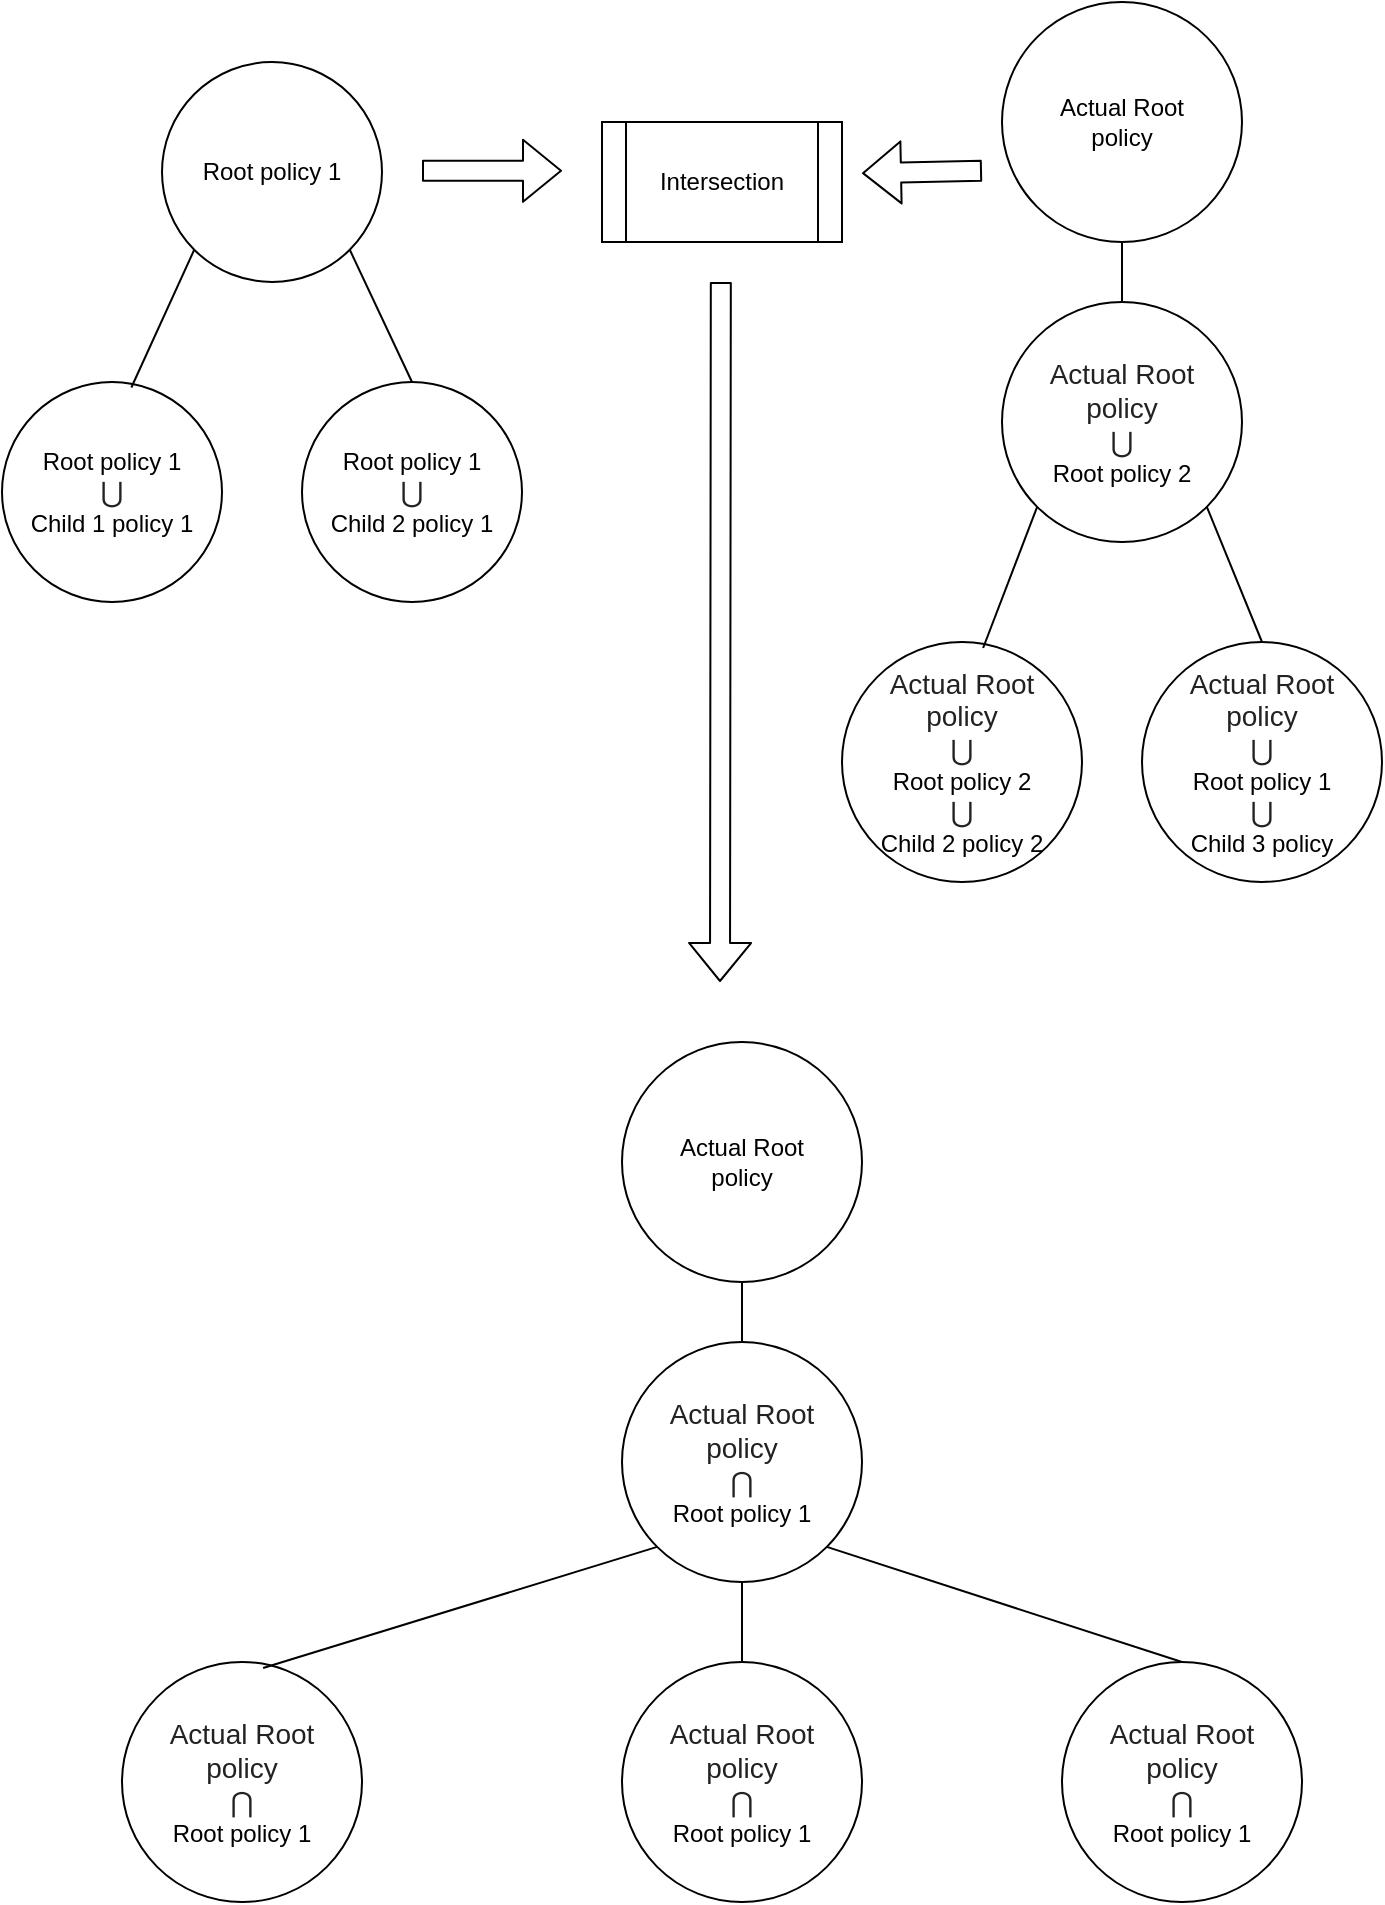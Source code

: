 <mxfile version="13.3.0" type="device"><diagram id="QmGGEbqOcb18BCFDX1Uo" name="Page-1"><mxGraphModel dx="1673" dy="868" grid="1" gridSize="10" guides="1" tooltips="1" connect="1" arrows="1" fold="1" page="1" pageScale="1" pageWidth="750" pageHeight="969" math="0" shadow="0"><root><mxCell id="0"/><mxCell id="1" parent="0"/><mxCell id="eE7NKGhSVPwPUiJNNFoV-65" value="Root policy 1" style="ellipse;whiteSpace=wrap;html=1;aspect=fixed;" vertex="1" parent="1"><mxGeometry x="100" y="30" width="110" height="110" as="geometry"/></mxCell><mxCell id="eE7NKGhSVPwPUiJNNFoV-66" value="Root policy 1&lt;br&gt;&lt;span style=&quot;color: rgb(34 , 34 , 34) ; font-family: &amp;#34;arial&amp;#34; , sans-serif ; font-size: 14px ; text-align: left ; background-color: rgb(255 , 255 , 255)&quot;&gt;⋃&lt;/span&gt;&lt;br&gt;Child 1 policy 1&lt;br&gt;" style="ellipse;whiteSpace=wrap;html=1;aspect=fixed;" vertex="1" parent="1"><mxGeometry x="20" y="190" width="110" height="110" as="geometry"/></mxCell><mxCell id="eE7NKGhSVPwPUiJNNFoV-67" value="Root policy 1&lt;br&gt;&lt;span style=&quot;color: rgb(34 , 34 , 34) ; font-family: &amp;#34;arial&amp;#34; , sans-serif ; font-size: 14px ; text-align: left ; background-color: rgb(255 , 255 , 255)&quot;&gt;⋃&lt;/span&gt;&lt;br&gt;Child 2 policy 1" style="ellipse;whiteSpace=wrap;html=1;aspect=fixed;" vertex="1" parent="1"><mxGeometry x="170" y="190" width="110" height="110" as="geometry"/></mxCell><mxCell id="eE7NKGhSVPwPUiJNNFoV-68" value="" style="endArrow=none;html=1;entryX=0;entryY=1;entryDx=0;entryDy=0;exitX=0.588;exitY=0.025;exitDx=0;exitDy=0;exitPerimeter=0;" edge="1" parent="1" source="eE7NKGhSVPwPUiJNNFoV-66" target="eE7NKGhSVPwPUiJNNFoV-65"><mxGeometry width="50" height="50" relative="1" as="geometry"><mxPoint x="180" y="272" as="sourcePoint"/><mxPoint x="230" y="222" as="targetPoint"/></mxGeometry></mxCell><mxCell id="eE7NKGhSVPwPUiJNNFoV-69" value="" style="endArrow=none;html=1;entryX=1;entryY=1;entryDx=0;entryDy=0;exitX=0.5;exitY=0;exitDx=0;exitDy=0;" edge="1" parent="1" source="eE7NKGhSVPwPUiJNNFoV-67" target="eE7NKGhSVPwPUiJNNFoV-65"><mxGeometry width="50" height="50" relative="1" as="geometry"><mxPoint x="67.04" y="174" as="sourcePoint"/><mxPoint x="111.716" y="90.284" as="targetPoint"/></mxGeometry></mxCell><mxCell id="eE7NKGhSVPwPUiJNNFoV-117" value="&lt;span style=&quot;color: rgb(34 , 34 , 34) ; font-family: &amp;#34;arial&amp;#34; , sans-serif ; font-size: 14px ; text-align: left ; background-color: rgb(255 , 255 , 255)&quot;&gt;Actual Root&lt;br&gt;policy&lt;br&gt;⋃&lt;/span&gt;&lt;br&gt;Root policy 2" style="ellipse;whiteSpace=wrap;html=1;aspect=fixed;" vertex="1" parent="1"><mxGeometry x="520" y="150" width="120" height="120" as="geometry"/></mxCell><mxCell id="eE7NKGhSVPwPUiJNNFoV-118" value="&lt;span style=&quot;color: rgb(34 , 34 , 34) ; font-family: &amp;#34;arial&amp;#34; , sans-serif ; font-size: 14px ; text-align: left ; background-color: rgb(255 , 255 , 255)&quot;&gt;Actual Root&lt;br&gt;policy&lt;br&gt;⋃&lt;/span&gt;&lt;br&gt;Root policy 2&lt;br&gt;&lt;span style=&quot;color: rgb(34 , 34 , 34) ; font-family: &amp;#34;arial&amp;#34; , sans-serif ; font-size: 14px ; text-align: left ; background-color: rgb(255 , 255 , 255)&quot;&gt;⋃&lt;/span&gt;&lt;br&gt;Child 2 policy 2" style="ellipse;whiteSpace=wrap;html=1;aspect=fixed;" vertex="1" parent="1"><mxGeometry x="440" y="320" width="120" height="120" as="geometry"/></mxCell><mxCell id="eE7NKGhSVPwPUiJNNFoV-119" value="&lt;span style=&quot;color: rgb(34 , 34 , 34) ; font-family: &amp;#34;arial&amp;#34; , sans-serif ; font-size: 14px ; text-align: left ; background-color: rgb(255 , 255 , 255)&quot;&gt;Actual Root&lt;br&gt;policy&lt;br&gt;⋃&lt;/span&gt;&lt;br&gt;Root policy 1&lt;br&gt;&lt;span style=&quot;color: rgb(34 , 34 , 34) ; font-family: &amp;#34;arial&amp;#34; , sans-serif ; font-size: 14px ; text-align: left ; background-color: rgb(255 , 255 , 255)&quot;&gt;⋃&lt;/span&gt;&lt;br&gt;Child 3 policy" style="ellipse;whiteSpace=wrap;html=1;aspect=fixed;" vertex="1" parent="1"><mxGeometry x="590" y="320" width="120" height="120" as="geometry"/></mxCell><mxCell id="eE7NKGhSVPwPUiJNNFoV-120" value="" style="endArrow=none;html=1;entryX=0;entryY=1;entryDx=0;entryDy=0;exitX=0.588;exitY=0.025;exitDx=0;exitDy=0;exitPerimeter=0;" edge="1" parent="1" source="eE7NKGhSVPwPUiJNNFoV-118" target="eE7NKGhSVPwPUiJNNFoV-117"><mxGeometry width="50" height="50" relative="1" as="geometry"><mxPoint x="600" y="402" as="sourcePoint"/><mxPoint x="650" y="352" as="targetPoint"/></mxGeometry></mxCell><mxCell id="eE7NKGhSVPwPUiJNNFoV-121" value="" style="endArrow=none;html=1;entryX=1;entryY=1;entryDx=0;entryDy=0;exitX=0.5;exitY=0;exitDx=0;exitDy=0;" edge="1" parent="1" source="eE7NKGhSVPwPUiJNNFoV-119" target="eE7NKGhSVPwPUiJNNFoV-117"><mxGeometry width="50" height="50" relative="1" as="geometry"><mxPoint x="487.04" y="304" as="sourcePoint"/><mxPoint x="531.716" y="220.284" as="targetPoint"/></mxGeometry></mxCell><mxCell id="eE7NKGhSVPwPUiJNNFoV-122" value="Actual Root&lt;br&gt;policy" style="ellipse;whiteSpace=wrap;html=1;aspect=fixed;" vertex="1" parent="1"><mxGeometry x="520" width="120" height="120" as="geometry"/></mxCell><mxCell id="eE7NKGhSVPwPUiJNNFoV-123" value="" style="endArrow=none;html=1;entryX=0.5;entryY=1;entryDx=0;entryDy=0;exitX=0.5;exitY=0;exitDx=0;exitDy=0;" edge="1" parent="1" source="eE7NKGhSVPwPUiJNNFoV-117" target="eE7NKGhSVPwPUiJNNFoV-122"><mxGeometry width="50" height="50" relative="1" as="geometry"><mxPoint x="320" y="410" as="sourcePoint"/><mxPoint x="370" y="360" as="targetPoint"/></mxGeometry></mxCell><mxCell id="eE7NKGhSVPwPUiJNNFoV-124" value="&lt;span style=&quot;color: rgb(34 , 34 , 34) ; font-family: &amp;#34;arial&amp;#34; , sans-serif ; font-size: 14px ; text-align: left ; background-color: rgb(255 , 255 , 255)&quot;&gt;Actual Root&lt;br&gt;policy&lt;/span&gt;&lt;br&gt;&lt;span style=&quot;color: rgb(34 , 34 , 34) ; font-family: &amp;#34;arial&amp;#34; , sans-serif ; font-size: 14px ; text-align: left ; background-color: rgb(255 , 255 , 255)&quot;&gt;⋂&lt;br&gt;&lt;/span&gt;Root policy 1" style="ellipse;whiteSpace=wrap;html=1;aspect=fixed;" vertex="1" parent="1"><mxGeometry x="330" y="670" width="120" height="120" as="geometry"/></mxCell><mxCell id="eE7NKGhSVPwPUiJNNFoV-125" value="&lt;span style=&quot;color: rgb(34 , 34 , 34) ; font-family: &amp;#34;arial&amp;#34; , sans-serif ; font-size: 14px ; text-align: left ; background-color: rgb(255 , 255 , 255)&quot;&gt;Actual Root&lt;br&gt;policy&lt;/span&gt;&lt;br&gt;&lt;span style=&quot;color: rgb(34 , 34 , 34) ; font-family: &amp;#34;arial&amp;#34; , sans-serif ; font-size: 14px ; text-align: left ; background-color: rgb(255 , 255 , 255)&quot;&gt;⋂&lt;br&gt;&lt;/span&gt;Root policy 1" style="ellipse;whiteSpace=wrap;html=1;aspect=fixed;" vertex="1" parent="1"><mxGeometry x="80" y="830" width="120" height="120" as="geometry"/></mxCell><mxCell id="eE7NKGhSVPwPUiJNNFoV-126" value="&lt;span style=&quot;color: rgb(34 , 34 , 34) ; font-family: &amp;#34;arial&amp;#34; , sans-serif ; font-size: 14px ; text-align: left ; background-color: rgb(255 , 255 , 255)&quot;&gt;Actual Root&lt;br&gt;policy&lt;br&gt;&lt;/span&gt;&lt;span style=&quot;color: rgb(34 , 34 , 34) ; font-family: &amp;#34;arial&amp;#34; , sans-serif ; font-size: 14px ; text-align: left ; background-color: rgb(255 , 255 , 255)&quot;&gt;⋂&lt;br&gt;&lt;/span&gt;Root policy 1" style="ellipse;whiteSpace=wrap;html=1;aspect=fixed;" vertex="1" parent="1"><mxGeometry x="550" y="830" width="120" height="120" as="geometry"/></mxCell><mxCell id="eE7NKGhSVPwPUiJNNFoV-127" value="" style="endArrow=none;html=1;entryX=0;entryY=1;entryDx=0;entryDy=0;exitX=0.588;exitY=0.025;exitDx=0;exitDy=0;exitPerimeter=0;" edge="1" parent="1" source="eE7NKGhSVPwPUiJNNFoV-125" target="eE7NKGhSVPwPUiJNNFoV-124"><mxGeometry width="50" height="50" relative="1" as="geometry"><mxPoint x="410" y="922" as="sourcePoint"/><mxPoint x="460" y="872" as="targetPoint"/></mxGeometry></mxCell><mxCell id="eE7NKGhSVPwPUiJNNFoV-128" value="" style="endArrow=none;html=1;entryX=1;entryY=1;entryDx=0;entryDy=0;exitX=0.5;exitY=0;exitDx=0;exitDy=0;" edge="1" parent="1" source="eE7NKGhSVPwPUiJNNFoV-126" target="eE7NKGhSVPwPUiJNNFoV-124"><mxGeometry width="50" height="50" relative="1" as="geometry"><mxPoint x="297.04" y="824" as="sourcePoint"/><mxPoint x="341.716" y="740.284" as="targetPoint"/></mxGeometry></mxCell><mxCell id="eE7NKGhSVPwPUiJNNFoV-129" value="Actual Root&lt;br&gt;policy" style="ellipse;whiteSpace=wrap;html=1;aspect=fixed;" vertex="1" parent="1"><mxGeometry x="330" y="520" width="120" height="120" as="geometry"/></mxCell><mxCell id="eE7NKGhSVPwPUiJNNFoV-130" value="" style="endArrow=none;html=1;entryX=0.5;entryY=1;entryDx=0;entryDy=0;exitX=0.5;exitY=0;exitDx=0;exitDy=0;" edge="1" parent="1" source="eE7NKGhSVPwPUiJNNFoV-124" target="eE7NKGhSVPwPUiJNNFoV-129"><mxGeometry width="50" height="50" relative="1" as="geometry"><mxPoint x="130" y="930" as="sourcePoint"/><mxPoint x="180" y="880" as="targetPoint"/></mxGeometry></mxCell><mxCell id="eE7NKGhSVPwPUiJNNFoV-131" value="&lt;span style=&quot;color: rgb(34 , 34 , 34) ; font-family: &amp;#34;arial&amp;#34; , sans-serif ; font-size: 14px ; text-align: left ; background-color: rgb(255 , 255 , 255)&quot;&gt;Actual Root&lt;br&gt;policy&lt;/span&gt;&lt;br&gt;&lt;span style=&quot;color: rgb(34 , 34 , 34) ; font-family: &amp;#34;arial&amp;#34; , sans-serif ; font-size: 14px ; text-align: left ; background-color: rgb(255 , 255 , 255)&quot;&gt;⋂&lt;br&gt;&lt;/span&gt;Root policy 1" style="ellipse;whiteSpace=wrap;html=1;aspect=fixed;" vertex="1" parent="1"><mxGeometry x="330" y="830" width="120" height="120" as="geometry"/></mxCell><mxCell id="eE7NKGhSVPwPUiJNNFoV-132" value="" style="endArrow=none;html=1;entryX=0.5;entryY=1;entryDx=0;entryDy=0;exitX=0.5;exitY=0;exitDx=0;exitDy=0;" edge="1" parent="1" source="eE7NKGhSVPwPUiJNNFoV-131" target="eE7NKGhSVPwPUiJNNFoV-124"><mxGeometry width="50" height="50" relative="1" as="geometry"><mxPoint x="270" y="910" as="sourcePoint"/><mxPoint x="400" y="800" as="targetPoint"/></mxGeometry></mxCell><mxCell id="eE7NKGhSVPwPUiJNNFoV-133" value="Intersection" style="shape=process;whiteSpace=wrap;html=1;backgroundOutline=1;" vertex="1" parent="1"><mxGeometry x="320" y="60" width="120" height="60" as="geometry"/></mxCell><mxCell id="eE7NKGhSVPwPUiJNNFoV-134" value="" style="shape=flexArrow;endArrow=classic;html=1;" edge="1" parent="1"><mxGeometry width="50" height="50" relative="1" as="geometry"><mxPoint x="230" y="84.41" as="sourcePoint"/><mxPoint x="300" y="84.41" as="targetPoint"/></mxGeometry></mxCell><mxCell id="eE7NKGhSVPwPUiJNNFoV-135" value="" style="shape=flexArrow;endArrow=classic;html=1;" edge="1" parent="1"><mxGeometry width="50" height="50" relative="1" as="geometry"><mxPoint x="510" y="84.41" as="sourcePoint"/><mxPoint x="450" y="85.59" as="targetPoint"/></mxGeometry></mxCell><mxCell id="eE7NKGhSVPwPUiJNNFoV-136" value="" style="shape=flexArrow;endArrow=classic;html=1;" edge="1" parent="1"><mxGeometry width="50" height="50" relative="1" as="geometry"><mxPoint x="379.41" y="140" as="sourcePoint"/><mxPoint x="379" y="490" as="targetPoint"/></mxGeometry></mxCell></root></mxGraphModel></diagram></mxfile>